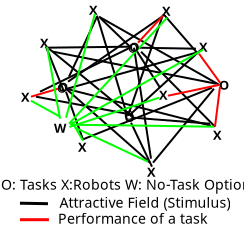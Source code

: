 <?xml version="1.0" encoding="UTF-8"?>
<dia:diagram xmlns:dia="http://www.lysator.liu.se/~alla/dia/">
  <dia:layer name="Background" visible="true" active="true">
    <dia:object type="Standard - Text" version="1" id="O0">
      <dia:attribute name="obj_pos">
        <dia:point val="9.2,10.45"/>
      </dia:attribute>
      <dia:attribute name="obj_bb">
        <dia:rectangle val="2.771,9.795;15.629,11.499"/>
      </dia:attribute>
      <dia:attribute name="text">
        <dia:composite type="text">
          <dia:attribute name="string">
            <dia:string>#O: Tasks X:Robots W: No-Task Option
#</dia:string>
          </dia:attribute>
          <dia:attribute name="font">
            <dia:font family="sans" style="0" name="Helvetica"/>
          </dia:attribute>
          <dia:attribute name="height">
            <dia:real val="0.882"/>
          </dia:attribute>
          <dia:attribute name="pos">
            <dia:point val="9.2,10.45"/>
          </dia:attribute>
          <dia:attribute name="color">
            <dia:color val="#000000"/>
          </dia:attribute>
          <dia:attribute name="alignment">
            <dia:enum val="1"/>
          </dia:attribute>
        </dia:composite>
      </dia:attribute>
      <dia:attribute name="valign">
        <dia:enum val="3"/>
      </dia:attribute>
    </dia:object>
    <dia:object type="Standard - Text" version="1" id="O1">
      <dia:attribute name="obj_pos">
        <dia:point val="7.6,12.55"/>
      </dia:attribute>
      <dia:attribute name="obj_bb">
        <dia:rectangle val="7.6,11.955;7.6,12.703"/>
      </dia:attribute>
      <dia:attribute name="text">
        <dia:composite type="text">
          <dia:attribute name="string">
            <dia:string>##</dia:string>
          </dia:attribute>
          <dia:attribute name="font">
            <dia:font family="sans" style="0" name="Helvetica"/>
          </dia:attribute>
          <dia:attribute name="height">
            <dia:real val="0.8"/>
          </dia:attribute>
          <dia:attribute name="pos">
            <dia:point val="7.6,12.55"/>
          </dia:attribute>
          <dia:attribute name="color">
            <dia:color val="#000000"/>
          </dia:attribute>
          <dia:attribute name="alignment">
            <dia:enum val="0"/>
          </dia:attribute>
        </dia:composite>
      </dia:attribute>
      <dia:attribute name="valign">
        <dia:enum val="3"/>
      </dia:attribute>
    </dia:object>
    <dia:object type="Standard - Text" version="1" id="O2">
      <dia:attribute name="obj_pos">
        <dia:point val="8,12.6"/>
      </dia:attribute>
      <dia:attribute name="obj_bb">
        <dia:rectangle val="8,12.005;8,12.752"/>
      </dia:attribute>
      <dia:attribute name="text">
        <dia:composite type="text">
          <dia:attribute name="string">
            <dia:string>##</dia:string>
          </dia:attribute>
          <dia:attribute name="font">
            <dia:font family="sans" style="0" name="Helvetica"/>
          </dia:attribute>
          <dia:attribute name="height">
            <dia:real val="0.8"/>
          </dia:attribute>
          <dia:attribute name="pos">
            <dia:point val="8,12.6"/>
          </dia:attribute>
          <dia:attribute name="color">
            <dia:color val="#000000"/>
          </dia:attribute>
          <dia:attribute name="alignment">
            <dia:enum val="0"/>
          </dia:attribute>
        </dia:composite>
      </dia:attribute>
      <dia:attribute name="valign">
        <dia:enum val="3"/>
      </dia:attribute>
    </dia:object>
    <dia:object type="Standard - Text" version="1" id="O3">
      <dia:attribute name="obj_pos">
        <dia:point val="11.2,1.75"/>
      </dia:attribute>
      <dia:attribute name="obj_bb">
        <dia:rectangle val="11.2,1.155;11.693,1.903"/>
      </dia:attribute>
      <dia:attribute name="text">
        <dia:composite type="text">
          <dia:attribute name="string">
            <dia:string>#X#</dia:string>
          </dia:attribute>
          <dia:attribute name="font">
            <dia:font family="sans" style="80" name="Helvetica-Bold"/>
          </dia:attribute>
          <dia:attribute name="height">
            <dia:real val="0.8"/>
          </dia:attribute>
          <dia:attribute name="pos">
            <dia:point val="11.2,1.75"/>
          </dia:attribute>
          <dia:attribute name="color">
            <dia:color val="#000000"/>
          </dia:attribute>
          <dia:attribute name="alignment">
            <dia:enum val="0"/>
          </dia:attribute>
        </dia:composite>
      </dia:attribute>
      <dia:attribute name="valign">
        <dia:enum val="3"/>
      </dia:attribute>
    </dia:object>
    <dia:object type="Standard - Text" version="1" id="O4">
      <dia:attribute name="obj_pos">
        <dia:point val="7.55,1.7"/>
      </dia:attribute>
      <dia:attribute name="obj_bb">
        <dia:rectangle val="7.55,1.105;8.043,1.853"/>
      </dia:attribute>
      <dia:attribute name="text">
        <dia:composite type="text">
          <dia:attribute name="string">
            <dia:string>#X#</dia:string>
          </dia:attribute>
          <dia:attribute name="font">
            <dia:font family="sans" style="80" name="Helvetica-Bold"/>
          </dia:attribute>
          <dia:attribute name="height">
            <dia:real val="0.8"/>
          </dia:attribute>
          <dia:attribute name="pos">
            <dia:point val="7.55,1.7"/>
          </dia:attribute>
          <dia:attribute name="color">
            <dia:color val="#000000"/>
          </dia:attribute>
          <dia:attribute name="alignment">
            <dia:enum val="0"/>
          </dia:attribute>
        </dia:composite>
      </dia:attribute>
      <dia:attribute name="valign">
        <dia:enum val="3"/>
      </dia:attribute>
    </dia:object>
    <dia:object type="Standard - Text" version="1" id="O5">
      <dia:attribute name="obj_pos">
        <dia:point val="4.15,6.05"/>
      </dia:attribute>
      <dia:attribute name="obj_bb">
        <dia:rectangle val="4.15,5.455;4.643,6.202"/>
      </dia:attribute>
      <dia:attribute name="text">
        <dia:composite type="text">
          <dia:attribute name="string">
            <dia:string>#X#</dia:string>
          </dia:attribute>
          <dia:attribute name="font">
            <dia:font family="sans" style="80" name="Helvetica-Bold"/>
          </dia:attribute>
          <dia:attribute name="height">
            <dia:real val="0.8"/>
          </dia:attribute>
          <dia:attribute name="pos">
            <dia:point val="4.15,6.05"/>
          </dia:attribute>
          <dia:attribute name="color">
            <dia:color val="#000000"/>
          </dia:attribute>
          <dia:attribute name="alignment">
            <dia:enum val="0"/>
          </dia:attribute>
        </dia:composite>
      </dia:attribute>
      <dia:attribute name="valign">
        <dia:enum val="3"/>
      </dia:attribute>
    </dia:object>
    <dia:object type="Standard - Text" version="1" id="O6">
      <dia:attribute name="obj_pos">
        <dia:point val="9.55,6.45"/>
      </dia:attribute>
      <dia:attribute name="obj_bb">
        <dia:rectangle val="9.55,5.855;9.55,6.603"/>
      </dia:attribute>
      <dia:attribute name="text">
        <dia:composite type="text">
          <dia:attribute name="string">
            <dia:string>##</dia:string>
          </dia:attribute>
          <dia:attribute name="font">
            <dia:font family="sans" style="0" name="Helvetica"/>
          </dia:attribute>
          <dia:attribute name="height">
            <dia:real val="0.8"/>
          </dia:attribute>
          <dia:attribute name="pos">
            <dia:point val="9.55,6.45"/>
          </dia:attribute>
          <dia:attribute name="color">
            <dia:color val="#000000"/>
          </dia:attribute>
          <dia:attribute name="alignment">
            <dia:enum val="0"/>
          </dia:attribute>
        </dia:composite>
      </dia:attribute>
      <dia:attribute name="valign">
        <dia:enum val="3"/>
      </dia:attribute>
    </dia:object>
    <dia:object type="Standard - Line" version="0" id="O7">
      <dia:attribute name="obj_pos">
        <dia:point val="7.95,1.75"/>
      </dia:attribute>
      <dia:attribute name="obj_bb">
        <dia:rectangle val="7.888,1.688;9.512,6.762"/>
      </dia:attribute>
      <dia:attribute name="conn_endpoints">
        <dia:point val="7.95,1.75"/>
        <dia:point val="9.45,6.7"/>
      </dia:attribute>
      <dia:attribute name="numcp">
        <dia:int val="1"/>
      </dia:attribute>
    </dia:object>
    <dia:object type="Standard - Line" version="0" id="O8">
      <dia:attribute name="obj_pos">
        <dia:point val="11.25,1.7"/>
      </dia:attribute>
      <dia:attribute name="obj_bb">
        <dia:rectangle val="9.436,1.636;11.314,6.814"/>
      </dia:attribute>
      <dia:attribute name="conn_endpoints">
        <dia:point val="11.25,1.7"/>
        <dia:point val="9.5,6.75"/>
      </dia:attribute>
      <dia:attribute name="numcp">
        <dia:int val="1"/>
      </dia:attribute>
    </dia:object>
    <dia:object type="Standard - Line" version="0" id="O9">
      <dia:attribute name="obj_pos">
        <dia:point val="5.4,3.35"/>
      </dia:attribute>
      <dia:attribute name="obj_bb">
        <dia:rectangle val="5.349,3.249;9.601,3.401"/>
      </dia:attribute>
      <dia:attribute name="conn_endpoints">
        <dia:point val="5.4,3.35"/>
        <dia:point val="9.55,3.3"/>
      </dia:attribute>
      <dia:attribute name="numcp">
        <dia:int val="1"/>
      </dia:attribute>
    </dia:object>
    <dia:object type="Standard - Text" version="1" id="O10">
      <dia:attribute name="obj_pos">
        <dia:point val="9.5,3.6"/>
      </dia:attribute>
      <dia:attribute name="obj_bb">
        <dia:rectangle val="9.5,3.005;10.005,3.752"/>
      </dia:attribute>
      <dia:attribute name="text">
        <dia:composite type="text">
          <dia:attribute name="string">
            <dia:string>#O#</dia:string>
          </dia:attribute>
          <dia:attribute name="font">
            <dia:font family="sans" style="0" name="Helvetica"/>
          </dia:attribute>
          <dia:attribute name="height">
            <dia:real val="0.8"/>
          </dia:attribute>
          <dia:attribute name="pos">
            <dia:point val="9.5,3.6"/>
          </dia:attribute>
          <dia:attribute name="color">
            <dia:color val="#000000"/>
          </dia:attribute>
          <dia:attribute name="alignment">
            <dia:enum val="0"/>
          </dia:attribute>
        </dia:composite>
      </dia:attribute>
      <dia:attribute name="valign">
        <dia:enum val="3"/>
      </dia:attribute>
    </dia:object>
    <dia:object type="Standard - Text" version="1" id="O11">
      <dia:attribute name="obj_pos">
        <dia:point val="9.3,6.95"/>
      </dia:attribute>
      <dia:attribute name="obj_bb">
        <dia:rectangle val="9.3,6.355;9.805,7.103"/>
      </dia:attribute>
      <dia:attribute name="text">
        <dia:composite type="text">
          <dia:attribute name="string">
            <dia:string>#O#</dia:string>
          </dia:attribute>
          <dia:attribute name="font">
            <dia:font family="sans" style="0" name="Helvetica"/>
          </dia:attribute>
          <dia:attribute name="height">
            <dia:real val="0.8"/>
          </dia:attribute>
          <dia:attribute name="pos">
            <dia:point val="9.3,6.95"/>
          </dia:attribute>
          <dia:attribute name="color">
            <dia:color val="#000000"/>
          </dia:attribute>
          <dia:attribute name="alignment">
            <dia:enum val="0"/>
          </dia:attribute>
        </dia:composite>
      </dia:attribute>
      <dia:attribute name="valign">
        <dia:enum val="3"/>
      </dia:attribute>
    </dia:object>
    <dia:object type="Standard - Text" version="1" id="O12">
      <dia:attribute name="obj_pos">
        <dia:point val="5.95,5.6"/>
      </dia:attribute>
      <dia:attribute name="obj_bb">
        <dia:rectangle val="5.95,5.005;6.455,5.753"/>
      </dia:attribute>
      <dia:attribute name="text">
        <dia:composite type="text">
          <dia:attribute name="string">
            <dia:string>#O#</dia:string>
          </dia:attribute>
          <dia:attribute name="font">
            <dia:font family="sans" style="0" name="Helvetica"/>
          </dia:attribute>
          <dia:attribute name="height">
            <dia:real val="0.8"/>
          </dia:attribute>
          <dia:attribute name="pos">
            <dia:point val="5.95,5.6"/>
          </dia:attribute>
          <dia:attribute name="color">
            <dia:color val="#000000"/>
          </dia:attribute>
          <dia:attribute name="alignment">
            <dia:enum val="0"/>
          </dia:attribute>
        </dia:composite>
      </dia:attribute>
      <dia:attribute name="valign">
        <dia:enum val="3"/>
      </dia:attribute>
    </dia:object>
    <dia:object type="Standard - Line" version="0" id="O13">
      <dia:attribute name="obj_pos">
        <dia:point val="5.4,3.3"/>
      </dia:attribute>
      <dia:attribute name="obj_bb">
        <dia:rectangle val="5.335,3.235;6.365,5.615"/>
      </dia:attribute>
      <dia:attribute name="conn_endpoints">
        <dia:point val="5.4,3.3"/>
        <dia:point val="6.3,5.55"/>
      </dia:attribute>
      <dia:attribute name="numcp">
        <dia:int val="1"/>
      </dia:attribute>
    </dia:object>
    <dia:object type="Standard - Text" version="1" id="O14">
      <dia:attribute name="obj_pos">
        <dia:point val="5.1,3.35"/>
      </dia:attribute>
      <dia:attribute name="obj_bb">
        <dia:rectangle val="5.1,2.755;5.593,3.502"/>
      </dia:attribute>
      <dia:attribute name="text">
        <dia:composite type="text">
          <dia:attribute name="string">
            <dia:string>#X#</dia:string>
          </dia:attribute>
          <dia:attribute name="font">
            <dia:font family="sans" style="80" name="Helvetica-Bold"/>
          </dia:attribute>
          <dia:attribute name="height">
            <dia:real val="0.8"/>
          </dia:attribute>
          <dia:attribute name="pos">
            <dia:point val="5.1,3.35"/>
          </dia:attribute>
          <dia:attribute name="color">
            <dia:color val="#000000"/>
          </dia:attribute>
          <dia:attribute name="alignment">
            <dia:enum val="0"/>
          </dia:attribute>
        </dia:composite>
      </dia:attribute>
      <dia:attribute name="valign">
        <dia:enum val="3"/>
      </dia:attribute>
    </dia:object>
    <dia:object type="Standard - Text" version="1" id="O15">
      <dia:attribute name="obj_pos">
        <dia:point val="13.05,3.55"/>
      </dia:attribute>
      <dia:attribute name="obj_bb">
        <dia:rectangle val="13.05,2.955;13.543,3.703"/>
      </dia:attribute>
      <dia:attribute name="text">
        <dia:composite type="text">
          <dia:attribute name="string">
            <dia:string>#X#</dia:string>
          </dia:attribute>
          <dia:attribute name="font">
            <dia:font family="sans" style="80" name="Helvetica-Bold"/>
          </dia:attribute>
          <dia:attribute name="height">
            <dia:real val="0.8"/>
          </dia:attribute>
          <dia:attribute name="pos">
            <dia:point val="13.05,3.55"/>
          </dia:attribute>
          <dia:attribute name="color">
            <dia:color val="#000000"/>
          </dia:attribute>
          <dia:attribute name="alignment">
            <dia:enum val="0"/>
          </dia:attribute>
        </dia:composite>
      </dia:attribute>
      <dia:attribute name="valign">
        <dia:enum val="3"/>
      </dia:attribute>
    </dia:object>
    <dia:object type="Standard - Text" version="1" id="O16">
      <dia:attribute name="obj_pos">
        <dia:point val="14.05,5.458"/>
      </dia:attribute>
      <dia:attribute name="obj_bb">
        <dia:rectangle val="14.05,4.863;14.595,5.61"/>
      </dia:attribute>
      <dia:attribute name="text">
        <dia:composite type="text">
          <dia:attribute name="string">
            <dia:string>#O#</dia:string>
          </dia:attribute>
          <dia:attribute name="font">
            <dia:font family="sans" style="80" name="Helvetica-Bold"/>
          </dia:attribute>
          <dia:attribute name="height">
            <dia:real val="0.8"/>
          </dia:attribute>
          <dia:attribute name="pos">
            <dia:point val="14.05,5.458"/>
          </dia:attribute>
          <dia:attribute name="color">
            <dia:color val="#000000"/>
          </dia:attribute>
          <dia:attribute name="alignment">
            <dia:enum val="0"/>
          </dia:attribute>
        </dia:composite>
      </dia:attribute>
      <dia:attribute name="valign">
        <dia:enum val="3"/>
      </dia:attribute>
    </dia:object>
    <dia:object type="Standard - Text" version="1" id="O17">
      <dia:attribute name="obj_pos">
        <dia:point val="11.05,5.95"/>
      </dia:attribute>
      <dia:attribute name="obj_bb">
        <dia:rectangle val="11.05,5.355;11.543,6.103"/>
      </dia:attribute>
      <dia:attribute name="text">
        <dia:composite type="text">
          <dia:attribute name="string">
            <dia:string>#X#</dia:string>
          </dia:attribute>
          <dia:attribute name="font">
            <dia:font family="sans" style="80" name="Helvetica-Bold"/>
          </dia:attribute>
          <dia:attribute name="height">
            <dia:real val="0.8"/>
          </dia:attribute>
          <dia:attribute name="pos">
            <dia:point val="11.05,5.95"/>
          </dia:attribute>
          <dia:attribute name="color">
            <dia:color val="#000000"/>
          </dia:attribute>
          <dia:attribute name="alignment">
            <dia:enum val="0"/>
          </dia:attribute>
        </dia:composite>
      </dia:attribute>
      <dia:attribute name="valign">
        <dia:enum val="3"/>
      </dia:attribute>
    </dia:object>
    <dia:object type="Standard - Text" version="1" id="O18">
      <dia:attribute name="obj_pos">
        <dia:point val="10.45,9.8"/>
      </dia:attribute>
      <dia:attribute name="obj_bb">
        <dia:rectangle val="10.45,9.205;10.943,9.953"/>
      </dia:attribute>
      <dia:attribute name="text">
        <dia:composite type="text">
          <dia:attribute name="string">
            <dia:string>#X#</dia:string>
          </dia:attribute>
          <dia:attribute name="font">
            <dia:font family="sans" style="80" name="Helvetica-Bold"/>
          </dia:attribute>
          <dia:attribute name="height">
            <dia:real val="0.8"/>
          </dia:attribute>
          <dia:attribute name="pos">
            <dia:point val="10.45,9.8"/>
          </dia:attribute>
          <dia:attribute name="color">
            <dia:color val="#000000"/>
          </dia:attribute>
          <dia:attribute name="alignment">
            <dia:enum val="0"/>
          </dia:attribute>
        </dia:composite>
      </dia:attribute>
      <dia:attribute name="valign">
        <dia:enum val="3"/>
      </dia:attribute>
    </dia:object>
    <dia:object type="Standard - Text" version="1" id="O19">
      <dia:attribute name="obj_pos">
        <dia:point val="13.75,7.95"/>
      </dia:attribute>
      <dia:attribute name="obj_bb">
        <dia:rectangle val="13.75,7.355;14.242,8.102"/>
      </dia:attribute>
      <dia:attribute name="text">
        <dia:composite type="text">
          <dia:attribute name="string">
            <dia:string>#X#</dia:string>
          </dia:attribute>
          <dia:attribute name="font">
            <dia:font family="sans" style="80" name="Helvetica-Bold"/>
          </dia:attribute>
          <dia:attribute name="height">
            <dia:real val="0.8"/>
          </dia:attribute>
          <dia:attribute name="pos">
            <dia:point val="13.75,7.95"/>
          </dia:attribute>
          <dia:attribute name="color">
            <dia:color val="#000000"/>
          </dia:attribute>
          <dia:attribute name="alignment">
            <dia:enum val="0"/>
          </dia:attribute>
        </dia:composite>
      </dia:attribute>
      <dia:attribute name="valign">
        <dia:enum val="3"/>
      </dia:attribute>
    </dia:object>
    <dia:object type="Standard - Line" version="0" id="O20">
      <dia:attribute name="obj_pos">
        <dia:point val="6.4,5.55"/>
      </dia:attribute>
      <dia:attribute name="obj_bb">
        <dia:rectangle val="6.336,5.486;7.314,8.014"/>
      </dia:attribute>
      <dia:attribute name="conn_endpoints">
        <dia:point val="6.4,5.55"/>
        <dia:point val="7.25,7.95"/>
      </dia:attribute>
      <dia:attribute name="numcp">
        <dia:int val="1"/>
      </dia:attribute>
    </dia:object>
    <dia:object type="Standard - Line" version="0" id="O21">
      <dia:attribute name="obj_pos">
        <dia:point val="5.1,5.55"/>
      </dia:attribute>
      <dia:attribute name="obj_bb">
        <dia:rectangle val="5.033,3.283;9.667,5.617"/>
      </dia:attribute>
      <dia:attribute name="conn_endpoints">
        <dia:point val="5.1,5.55"/>
        <dia:point val="9.6,3.35"/>
      </dia:attribute>
      <dia:attribute name="numcp">
        <dia:int val="1"/>
      </dia:attribute>
    </dia:object>
    <dia:object type="Standard - Line" version="0" id="O22">
      <dia:attribute name="obj_pos">
        <dia:point val="13.15,3.45"/>
      </dia:attribute>
      <dia:attribute name="obj_bb">
        <dia:rectangle val="9.579,3.379;13.221,6.721"/>
      </dia:attribute>
      <dia:attribute name="conn_endpoints">
        <dia:point val="13.15,3.45"/>
        <dia:point val="9.65,6.65"/>
      </dia:attribute>
      <dia:attribute name="numcp">
        <dia:int val="1"/>
      </dia:attribute>
    </dia:object>
    <dia:object type="Standard - Line" version="0" id="O23">
      <dia:attribute name="obj_pos">
        <dia:point val="11.3,1.7"/>
      </dia:attribute>
      <dia:attribute name="obj_bb">
        <dia:rectangle val="11.229,1.629;13.021,3.671"/>
      </dia:attribute>
      <dia:attribute name="conn_endpoints">
        <dia:point val="11.3,1.7"/>
        <dia:point val="12.95,3.6"/>
      </dia:attribute>
      <dia:attribute name="numcp">
        <dia:int val="1"/>
      </dia:attribute>
    </dia:object>
    <dia:object type="Standard - Line" version="0" id="O24">
      <dia:attribute name="obj_pos">
        <dia:point val="10.15,3.55"/>
      </dia:attribute>
      <dia:attribute name="obj_bb">
        <dia:rectangle val="10.079,3.479;13.921,7.371"/>
      </dia:attribute>
      <dia:attribute name="conn_endpoints">
        <dia:point val="10.15,3.55"/>
        <dia:point val="13.85,7.3"/>
      </dia:attribute>
      <dia:attribute name="numcp">
        <dia:int val="1"/>
      </dia:attribute>
    </dia:object>
    <dia:object type="Standard - Line" version="0" id="O25">
      <dia:attribute name="obj_pos">
        <dia:point val="9.8,3.35"/>
      </dia:attribute>
      <dia:attribute name="obj_bb">
        <dia:rectangle val="9.743,3.293;10.707,8.957"/>
      </dia:attribute>
      <dia:attribute name="conn_endpoints">
        <dia:point val="9.8,3.35"/>
        <dia:point val="10.65,8.9"/>
      </dia:attribute>
      <dia:attribute name="numcp">
        <dia:int val="1"/>
      </dia:attribute>
    </dia:object>
    <dia:object type="Standard - Line" version="0" id="O26">
      <dia:attribute name="obj_pos">
        <dia:point val="8.05,1.8"/>
      </dia:attribute>
      <dia:attribute name="obj_bb">
        <dia:rectangle val="7.982,1.732;14.118,5.268"/>
      </dia:attribute>
      <dia:attribute name="conn_endpoints">
        <dia:point val="8.05,1.8"/>
        <dia:point val="14.05,5.2"/>
      </dia:attribute>
      <dia:attribute name="numcp">
        <dia:int val="1"/>
      </dia:attribute>
    </dia:object>
    <dia:object type="Standard - Line" version="0" id="O27">
      <dia:attribute name="obj_pos">
        <dia:point val="11.2,1.8"/>
      </dia:attribute>
      <dia:attribute name="obj_bb">
        <dia:rectangle val="6.43,1.73;11.27,5.12"/>
      </dia:attribute>
      <dia:attribute name="conn_endpoints">
        <dia:point val="11.2,1.8"/>
        <dia:point val="6.5,5.05"/>
      </dia:attribute>
      <dia:attribute name="numcp">
        <dia:int val="1"/>
      </dia:attribute>
    </dia:object>
    <dia:object type="Standard - Line" version="0" id="O28">
      <dia:attribute name="obj_pos">
        <dia:point val="7.95,1.8"/>
      </dia:attribute>
      <dia:attribute name="obj_bb">
        <dia:rectangle val="6.484,1.734;8.016,4.866"/>
      </dia:attribute>
      <dia:attribute name="conn_endpoints">
        <dia:point val="7.95,1.8"/>
        <dia:point val="6.55,4.8"/>
      </dia:attribute>
      <dia:attribute name="numcp">
        <dia:int val="1"/>
      </dia:attribute>
    </dia:object>
    <dia:object type="Standard - Line" version="0" id="O29">
      <dia:attribute name="obj_pos">
        <dia:point val="7.2,7.95"/>
      </dia:attribute>
      <dia:attribute name="obj_bb">
        <dia:rectangle val="7.135,5.285;13.765,8.015"/>
      </dia:attribute>
      <dia:attribute name="conn_endpoints">
        <dia:point val="7.2,7.95"/>
        <dia:point val="13.7,5.35"/>
      </dia:attribute>
      <dia:attribute name="numcp">
        <dia:int val="1"/>
      </dia:attribute>
    </dia:object>
    <dia:object type="Standard - Line" version="0" id="O30">
      <dia:attribute name="obj_pos">
        <dia:point val="10.75,9.1"/>
      </dia:attribute>
      <dia:attribute name="obj_bb">
        <dia:rectangle val="10.68,5.33;13.87,9.17"/>
      </dia:attribute>
      <dia:attribute name="conn_endpoints">
        <dia:point val="10.75,9.1"/>
        <dia:point val="13.8,5.4"/>
      </dia:attribute>
      <dia:attribute name="numcp">
        <dia:int val="1"/>
      </dia:attribute>
    </dia:object>
    <dia:object type="Standard - Line" version="0" id="O31">
      <dia:attribute name="obj_pos">
        <dia:point val="4.9,5.8"/>
      </dia:attribute>
      <dia:attribute name="obj_bb">
        <dia:rectangle val="4.842,5.742;9.758,6.758"/>
      </dia:attribute>
      <dia:attribute name="conn_endpoints">
        <dia:point val="4.9,5.8"/>
        <dia:point val="9.7,6.7"/>
      </dia:attribute>
      <dia:attribute name="numcp">
        <dia:int val="1"/>
      </dia:attribute>
    </dia:object>
    <dia:object type="Standard - Line" version="0" id="O32">
      <dia:attribute name="obj_pos">
        <dia:point val="9.75,6.85"/>
      </dia:attribute>
      <dia:attribute name="obj_bb">
        <dia:rectangle val="9.696,6.796;13.654,7.204"/>
      </dia:attribute>
      <dia:attribute name="conn_endpoints">
        <dia:point val="9.75,6.85"/>
        <dia:point val="13.6,7.15"/>
      </dia:attribute>
      <dia:attribute name="numcp">
        <dia:int val="1"/>
      </dia:attribute>
    </dia:object>
    <dia:object type="Standard - Line" version="0" id="O33">
      <dia:attribute name="obj_pos">
        <dia:point val="10,3.35"/>
      </dia:attribute>
      <dia:attribute name="obj_bb">
        <dia:rectangle val="9.949,3.299;12.951,3.451"/>
      </dia:attribute>
      <dia:attribute name="conn_endpoints">
        <dia:point val="10,3.35"/>
        <dia:point val="12.9,3.4"/>
      </dia:attribute>
      <dia:attribute name="numcp">
        <dia:int val="1"/>
      </dia:attribute>
    </dia:object>
    <dia:object type="Standard - Line" version="0" id="O34">
      <dia:attribute name="obj_pos">
        <dia:point val="8.1,1.85"/>
      </dia:attribute>
      <dia:attribute name="obj_bb">
        <dia:rectangle val="8.029,1.779;9.671,3.371"/>
      </dia:attribute>
      <dia:attribute name="conn_endpoints">
        <dia:point val="8.1,1.85"/>
        <dia:point val="9.6,3.3"/>
      </dia:attribute>
      <dia:attribute name="numcp">
        <dia:int val="1"/>
      </dia:attribute>
    </dia:object>
    <dia:object type="Standard - Line" version="0" id="O35">
      <dia:attribute name="obj_pos">
        <dia:point val="5.55,3.4"/>
      </dia:attribute>
      <dia:attribute name="obj_bb">
        <dia:rectangle val="5.48,3.33;9.77,6.87"/>
      </dia:attribute>
      <dia:attribute name="conn_endpoints">
        <dia:point val="5.55,3.4"/>
        <dia:point val="9.7,6.8"/>
      </dia:attribute>
      <dia:attribute name="numcp">
        <dia:int val="1"/>
      </dia:attribute>
    </dia:object>
    <dia:object type="Standard - Line" version="0" id="O36">
      <dia:attribute name="obj_pos">
        <dia:point val="5.75,3.55"/>
      </dia:attribute>
      <dia:attribute name="obj_bb">
        <dia:rectangle val="5.691,3.491;13.959,5.209"/>
      </dia:attribute>
      <dia:attribute name="conn_endpoints">
        <dia:point val="5.75,3.55"/>
        <dia:point val="13.9,5.15"/>
      </dia:attribute>
      <dia:attribute name="numcp">
        <dia:int val="1"/>
      </dia:attribute>
    </dia:object>
    <dia:object type="Standard - Line" version="0" id="O37">
      <dia:attribute name="obj_pos">
        <dia:point val="13.65,7.25"/>
      </dia:attribute>
      <dia:attribute name="obj_bb">
        <dia:rectangle val="6.339,5.339;13.711,7.311"/>
      </dia:attribute>
      <dia:attribute name="conn_endpoints">
        <dia:point val="13.65,7.25"/>
        <dia:point val="6.4,5.4"/>
      </dia:attribute>
      <dia:attribute name="numcp">
        <dia:int val="1"/>
      </dia:attribute>
    </dia:object>
    <dia:object type="Standard - Line" version="0" id="O38">
      <dia:attribute name="obj_pos">
        <dia:point val="6.45,5.4"/>
      </dia:attribute>
      <dia:attribute name="obj_bb">
        <dia:rectangle val="6.388,3.538;12.962,5.462"/>
      </dia:attribute>
      <dia:attribute name="conn_endpoints">
        <dia:point val="6.45,5.4"/>
        <dia:point val="12.9,3.6"/>
      </dia:attribute>
      <dia:attribute name="numcp">
        <dia:int val="1"/>
      </dia:attribute>
    </dia:object>
    <dia:object type="Standard - Line" version="0" id="O39">
      <dia:attribute name="obj_pos">
        <dia:point val="6.4,5.4"/>
      </dia:attribute>
      <dia:attribute name="obj_bb">
        <dia:rectangle val="6.329,5.329;10.671,9.171"/>
      </dia:attribute>
      <dia:attribute name="conn_endpoints">
        <dia:point val="6.4,5.4"/>
        <dia:point val="10.6,9.1"/>
      </dia:attribute>
      <dia:attribute name="numcp">
        <dia:int val="1"/>
      </dia:attribute>
    </dia:object>
    <dia:object type="Standard - Line" version="0" id="O40">
      <dia:attribute name="obj_pos">
        <dia:point val="9.65,7.1"/>
      </dia:attribute>
      <dia:attribute name="obj_bb">
        <dia:rectangle val="9.583,7.033;10.767,9.367"/>
      </dia:attribute>
      <dia:attribute name="conn_endpoints">
        <dia:point val="9.65,7.1"/>
        <dia:point val="10.7,9.3"/>
      </dia:attribute>
      <dia:attribute name="numcp">
        <dia:int val="1"/>
      </dia:attribute>
    </dia:object>
    <dia:object type="Standard - Line" version="0" id="O41">
      <dia:attribute name="obj_pos">
        <dia:point val="9.9,3.45"/>
      </dia:attribute>
      <dia:attribute name="obj_bb">
        <dia:rectangle val="9.831,3.381;11.169,5.419"/>
      </dia:attribute>
      <dia:attribute name="conn_endpoints">
        <dia:point val="9.9,3.45"/>
        <dia:point val="11.1,5.35"/>
      </dia:attribute>
      <dia:attribute name="numcp">
        <dia:int val="1"/>
      </dia:attribute>
    </dia:object>
    <dia:object type="Standard - Line" version="0" id="O42">
      <dia:attribute name="obj_pos">
        <dia:point val="14.1,5.1"/>
      </dia:attribute>
      <dia:attribute name="obj_bb">
        <dia:rectangle val="12.98,3.58;14.17,5.17"/>
      </dia:attribute>
      <dia:attribute name="conn_endpoints">
        <dia:point val="14.1,5.1"/>
        <dia:point val="13.05,3.65"/>
      </dia:attribute>
      <dia:attribute name="numcp">
        <dia:int val="1"/>
      </dia:attribute>
      <dia:attribute name="line_color">
        <dia:color val="#ff0000"/>
      </dia:attribute>
    </dia:object>
    <dia:object type="Standard - Line" version="0" id="O43">
      <dia:attribute name="obj_pos">
        <dia:point val="11.5,5.75"/>
      </dia:attribute>
      <dia:attribute name="obj_bb">
        <dia:rectangle val="11.441,5.141;14.159,5.809"/>
      </dia:attribute>
      <dia:attribute name="conn_endpoints">
        <dia:point val="11.5,5.75"/>
        <dia:point val="14.1,5.2"/>
      </dia:attribute>
      <dia:attribute name="numcp">
        <dia:int val="1"/>
      </dia:attribute>
      <dia:attribute name="line_color">
        <dia:color val="#ff0000"/>
      </dia:attribute>
    </dia:object>
    <dia:object type="Standard - Line" version="0" id="O44">
      <dia:attribute name="obj_pos">
        <dia:point val="13.85,7.3"/>
      </dia:attribute>
      <dia:attribute name="obj_bb">
        <dia:rectangle val="13.794,5.244;14.156,7.356"/>
      </dia:attribute>
      <dia:attribute name="conn_endpoints">
        <dia:point val="13.85,7.3"/>
        <dia:point val="14.1,5.3"/>
      </dia:attribute>
      <dia:attribute name="numcp">
        <dia:int val="1"/>
      </dia:attribute>
      <dia:attribute name="line_color">
        <dia:color val="#ff0000"/>
      </dia:attribute>
    </dia:object>
    <dia:object type="Standard - Line" version="0" id="O45">
      <dia:attribute name="obj_pos">
        <dia:point val="10,3.1"/>
      </dia:attribute>
      <dia:attribute name="obj_bb">
        <dia:rectangle val="9.929,1.679;11.321,3.171"/>
      </dia:attribute>
      <dia:attribute name="conn_endpoints">
        <dia:point val="10,3.1"/>
        <dia:point val="11.25,1.75"/>
      </dia:attribute>
      <dia:attribute name="numcp">
        <dia:int val="1"/>
      </dia:attribute>
      <dia:attribute name="line_color">
        <dia:color val="#ff0000"/>
      </dia:attribute>
    </dia:object>
    <dia:object type="Standard - Line" version="0" id="O46">
      <dia:attribute name="obj_pos">
        <dia:point val="4.65,5.8"/>
      </dia:attribute>
      <dia:attribute name="obj_bb">
        <dia:rectangle val="4.588,5.338;6.062,5.862"/>
      </dia:attribute>
      <dia:attribute name="conn_endpoints">
        <dia:point val="4.65,5.8"/>
        <dia:point val="6,5.4"/>
      </dia:attribute>
      <dia:attribute name="numcp">
        <dia:int val="1"/>
      </dia:attribute>
      <dia:attribute name="line_color">
        <dia:color val="#ff0000"/>
      </dia:attribute>
    </dia:object>
    <dia:object type="Standard - Text" version="1" id="O47">
      <dia:attribute name="obj_pos">
        <dia:point val="7,8.55"/>
      </dia:attribute>
      <dia:attribute name="obj_bb">
        <dia:rectangle val="7,7.955;7.492,8.703"/>
      </dia:attribute>
      <dia:attribute name="text">
        <dia:composite type="text">
          <dia:attribute name="string">
            <dia:string>#X#</dia:string>
          </dia:attribute>
          <dia:attribute name="font">
            <dia:font family="sans" style="80" name="Helvetica-Bold"/>
          </dia:attribute>
          <dia:attribute name="height">
            <dia:real val="0.8"/>
          </dia:attribute>
          <dia:attribute name="pos">
            <dia:point val="7,8.55"/>
          </dia:attribute>
          <dia:attribute name="color">
            <dia:color val="#000000"/>
          </dia:attribute>
          <dia:attribute name="alignment">
            <dia:enum val="0"/>
          </dia:attribute>
        </dia:composite>
      </dia:attribute>
      <dia:attribute name="valign">
        <dia:enum val="3"/>
      </dia:attribute>
    </dia:object>
    <dia:object type="Standard - Text" version="1" id="O48">
      <dia:attribute name="obj_pos">
        <dia:point val="5.8,7.6"/>
      </dia:attribute>
      <dia:attribute name="obj_bb">
        <dia:rectangle val="5.8,7.005;6.505,7.753"/>
      </dia:attribute>
      <dia:attribute name="text">
        <dia:composite type="text">
          <dia:attribute name="string">
            <dia:string>#W#</dia:string>
          </dia:attribute>
          <dia:attribute name="font">
            <dia:font family="sans" style="80" name="Helvetica-Bold"/>
          </dia:attribute>
          <dia:attribute name="height">
            <dia:real val="0.8"/>
          </dia:attribute>
          <dia:attribute name="pos">
            <dia:point val="5.8,7.6"/>
          </dia:attribute>
          <dia:attribute name="color">
            <dia:color val="#000000"/>
          </dia:attribute>
          <dia:attribute name="alignment">
            <dia:enum val="0"/>
          </dia:attribute>
        </dia:composite>
      </dia:attribute>
      <dia:attribute name="valign">
        <dia:enum val="3"/>
      </dia:attribute>
    </dia:object>
    <dia:group>
      <dia:object type="Standard - Line" version="0" id="O49">
        <dia:attribute name="obj_pos">
          <dia:point val="4.098,11.125"/>
        </dia:attribute>
        <dia:attribute name="obj_bb">
          <dia:rectangle val="4.021,11.049;5.574,11.226"/>
        </dia:attribute>
        <dia:attribute name="conn_endpoints">
          <dia:point val="4.098,11.125"/>
          <dia:point val="5.498,11.15"/>
        </dia:attribute>
        <dia:attribute name="numcp">
          <dia:int val="1"/>
        </dia:attribute>
        <dia:attribute name="line_width">
          <dia:real val="0.15"/>
        </dia:attribute>
      </dia:object>
      <dia:object type="Standard - Text" version="1" id="O50">
        <dia:attribute name="obj_pos">
          <dia:point val="6.071,11.35"/>
        </dia:attribute>
        <dia:attribute name="obj_bb">
          <dia:rectangle val="6.071,10.695;15.221,11.518"/>
        </dia:attribute>
        <dia:attribute name="text">
          <dia:composite type="text">
            <dia:attribute name="string">
              <dia:string>#Attractive Field (Stimulus)#</dia:string>
            </dia:attribute>
            <dia:attribute name="font">
              <dia:font family="sans" style="0" name="Helvetica"/>
            </dia:attribute>
            <dia:attribute name="height">
              <dia:real val="0.882"/>
            </dia:attribute>
            <dia:attribute name="pos">
              <dia:point val="6.071,11.35"/>
            </dia:attribute>
            <dia:attribute name="color">
              <dia:color val="#000000"/>
            </dia:attribute>
            <dia:attribute name="alignment">
              <dia:enum val="0"/>
            </dia:attribute>
          </dia:composite>
        </dia:attribute>
        <dia:attribute name="valign">
          <dia:enum val="3"/>
        </dia:attribute>
      </dia:object>
    </dia:group>
    <dia:group>
      <dia:object type="Standard - Line" version="0" id="O51">
        <dia:attribute name="obj_pos">
          <dia:point val="4.096,11.95"/>
        </dia:attribute>
        <dia:attribute name="obj_bb">
          <dia:rectangle val="4.021,11.875;5.621,12.025"/>
        </dia:attribute>
        <dia:attribute name="conn_endpoints">
          <dia:point val="4.096,11.95"/>
          <dia:point val="5.546,11.95"/>
        </dia:attribute>
        <dia:attribute name="numcp">
          <dia:int val="1"/>
        </dia:attribute>
        <dia:attribute name="line_color">
          <dia:color val="#ff0000"/>
        </dia:attribute>
        <dia:attribute name="line_width">
          <dia:real val="0.15"/>
        </dia:attribute>
      </dia:object>
      <dia:object type="Standard - Text" version="1" id="O52">
        <dia:attribute name="obj_pos">
          <dia:point val="5.999,12.15"/>
        </dia:attribute>
        <dia:attribute name="obj_bb">
          <dia:rectangle val="5.999,11.495;13.744,12.318"/>
        </dia:attribute>
        <dia:attribute name="text">
          <dia:composite type="text">
            <dia:attribute name="string">
              <dia:string>#Performance of a task#</dia:string>
            </dia:attribute>
            <dia:attribute name="font">
              <dia:font family="sans" style="0" name="Helvetica"/>
            </dia:attribute>
            <dia:attribute name="height">
              <dia:real val="0.882"/>
            </dia:attribute>
            <dia:attribute name="pos">
              <dia:point val="5.999,12.15"/>
            </dia:attribute>
            <dia:attribute name="color">
              <dia:color val="#000000"/>
            </dia:attribute>
            <dia:attribute name="alignment">
              <dia:enum val="0"/>
            </dia:attribute>
          </dia:composite>
        </dia:attribute>
        <dia:attribute name="valign">
          <dia:enum val="3"/>
        </dia:attribute>
      </dia:object>
    </dia:group>
    <dia:object type="Standard - Line" version="0" id="O53">
      <dia:attribute name="obj_pos">
        <dia:point val="6.1,6.8"/>
      </dia:attribute>
      <dia:attribute name="obj_bb">
        <dia:rectangle val="4.582,5.932;6.168,6.868"/>
      </dia:attribute>
      <dia:attribute name="conn_endpoints">
        <dia:point val="6.1,6.8"/>
        <dia:point val="4.65,6"/>
      </dia:attribute>
      <dia:attribute name="numcp">
        <dia:int val="1"/>
      </dia:attribute>
      <dia:attribute name="line_color">
        <dia:color val="#00ff00"/>
      </dia:attribute>
    </dia:object>
    <dia:object type="Standard - Line" version="0" id="O54">
      <dia:attribute name="obj_pos">
        <dia:point val="6.1,6.9"/>
      </dia:attribute>
      <dia:attribute name="obj_bb">
        <dia:rectangle val="5.392,3.242;6.158,6.958"/>
      </dia:attribute>
      <dia:attribute name="conn_endpoints">
        <dia:point val="6.1,6.9"/>
        <dia:point val="5.45,3.3"/>
      </dia:attribute>
      <dia:attribute name="numcp">
        <dia:int val="1"/>
      </dia:attribute>
      <dia:attribute name="line_color">
        <dia:color val="#00ff00"/>
      </dia:attribute>
    </dia:object>
    <dia:object type="Standard - Line" version="0" id="O55">
      <dia:attribute name="obj_pos">
        <dia:point val="6.4,6.85"/>
      </dia:attribute>
      <dia:attribute name="obj_bb">
        <dia:rectangle val="6.338,1.588;7.912,6.912"/>
      </dia:attribute>
      <dia:attribute name="conn_endpoints">
        <dia:point val="6.4,6.85"/>
        <dia:point val="7.85,1.65"/>
      </dia:attribute>
      <dia:attribute name="numcp">
        <dia:int val="1"/>
      </dia:attribute>
      <dia:attribute name="line_color">
        <dia:color val="#00ff00"/>
      </dia:attribute>
    </dia:object>
    <dia:object type="Standard - Line" version="0" id="O56">
      <dia:attribute name="obj_pos">
        <dia:point val="7.25,8"/>
      </dia:attribute>
      <dia:attribute name="obj_bb">
        <dia:rectangle val="6.632,6.982;7.318,8.068"/>
      </dia:attribute>
      <dia:attribute name="conn_endpoints">
        <dia:point val="7.25,8"/>
        <dia:point val="6.7,7.05"/>
      </dia:attribute>
      <dia:attribute name="numcp">
        <dia:int val="1"/>
      </dia:attribute>
      <dia:attribute name="line_color">
        <dia:color val="#00ff00"/>
      </dia:attribute>
    </dia:object>
    <dia:object type="Standard - Line" version="0" id="O57">
      <dia:attribute name="obj_pos">
        <dia:point val="13.8,7.3"/>
      </dia:attribute>
      <dia:attribute name="obj_bb">
        <dia:rectangle val="6.599,7.149;13.851,7.351"/>
      </dia:attribute>
      <dia:attribute name="conn_endpoints">
        <dia:point val="13.8,7.3"/>
        <dia:point val="6.65,7.2"/>
      </dia:attribute>
      <dia:attribute name="numcp">
        <dia:int val="1"/>
      </dia:attribute>
      <dia:attribute name="line_color">
        <dia:color val="#00ff00"/>
      </dia:attribute>
    </dia:object>
    <dia:object type="Standard - Line" version="0" id="O58">
      <dia:attribute name="obj_pos">
        <dia:point val="10.5,9.05"/>
      </dia:attribute>
      <dia:attribute name="obj_bb">
        <dia:rectangle val="6.784,7.284;10.566,9.116"/>
      </dia:attribute>
      <dia:attribute name="conn_endpoints">
        <dia:point val="10.5,9.05"/>
        <dia:point val="6.85,7.35"/>
      </dia:attribute>
      <dia:attribute name="numcp">
        <dia:int val="1"/>
      </dia:attribute>
      <dia:attribute name="line_color">
        <dia:color val="#00ff00"/>
      </dia:attribute>
    </dia:object>
    <dia:object type="Standard - Line" version="0" id="O59">
      <dia:attribute name="obj_pos">
        <dia:point val="11.45,1.85"/>
      </dia:attribute>
      <dia:attribute name="obj_bb">
        <dia:rectangle val="6.479,1.779;11.521,7.221"/>
      </dia:attribute>
      <dia:attribute name="conn_endpoints">
        <dia:point val="11.45,1.85"/>
        <dia:point val="6.55,7.15"/>
      </dia:attribute>
      <dia:attribute name="numcp">
        <dia:int val="1"/>
      </dia:attribute>
      <dia:attribute name="line_color">
        <dia:color val="#00ff00"/>
      </dia:attribute>
    </dia:object>
    <dia:object type="Standard - Line" version="0" id="O60">
      <dia:attribute name="obj_pos">
        <dia:point val="6.6,7.2"/>
      </dia:attribute>
      <dia:attribute name="obj_bb">
        <dia:rectangle val="6.532,3.382;13.318,7.268"/>
      </dia:attribute>
      <dia:attribute name="conn_endpoints">
        <dia:point val="6.6,7.2"/>
        <dia:point val="13.25,3.45"/>
      </dia:attribute>
      <dia:attribute name="numcp">
        <dia:int val="1"/>
      </dia:attribute>
      <dia:attribute name="line_color">
        <dia:color val="#00ff00"/>
      </dia:attribute>
    </dia:object>
    <dia:object type="Standard - Text" version="1" id="O61">
      <dia:attribute name="obj_pos">
        <dia:point val="6,5.55"/>
      </dia:attribute>
      <dia:attribute name="obj_bb">
        <dia:rectangle val="6,4.955;6.545,5.702"/>
      </dia:attribute>
      <dia:attribute name="text">
        <dia:composite type="text">
          <dia:attribute name="string">
            <dia:string>#O#</dia:string>
          </dia:attribute>
          <dia:attribute name="font">
            <dia:font family="sans" style="80" name="Helvetica-Bold"/>
          </dia:attribute>
          <dia:attribute name="height">
            <dia:real val="0.8"/>
          </dia:attribute>
          <dia:attribute name="pos">
            <dia:point val="6,5.55"/>
          </dia:attribute>
          <dia:attribute name="color">
            <dia:color val="#000000"/>
          </dia:attribute>
          <dia:attribute name="alignment">
            <dia:enum val="0"/>
          </dia:attribute>
        </dia:composite>
      </dia:attribute>
      <dia:attribute name="valign">
        <dia:enum val="3"/>
      </dia:attribute>
    </dia:object>
    <dia:object type="Standard - Text" version="1" id="O62">
      <dia:attribute name="obj_pos">
        <dia:point val="9.565,3.555"/>
      </dia:attribute>
      <dia:attribute name="obj_bb">
        <dia:rectangle val="9.565,2.96;10.11,3.708"/>
      </dia:attribute>
      <dia:attribute name="text">
        <dia:composite type="text">
          <dia:attribute name="string">
            <dia:string>#O#</dia:string>
          </dia:attribute>
          <dia:attribute name="font">
            <dia:font family="sans" style="80" name="Helvetica-Bold"/>
          </dia:attribute>
          <dia:attribute name="height">
            <dia:real val="0.8"/>
          </dia:attribute>
          <dia:attribute name="pos">
            <dia:point val="9.565,3.555"/>
          </dia:attribute>
          <dia:attribute name="color">
            <dia:color val="#000000"/>
          </dia:attribute>
          <dia:attribute name="alignment">
            <dia:enum val="0"/>
          </dia:attribute>
        </dia:composite>
      </dia:attribute>
      <dia:attribute name="valign">
        <dia:enum val="3"/>
      </dia:attribute>
    </dia:object>
    <dia:object type="Standard - Text" version="1" id="O63">
      <dia:attribute name="obj_pos">
        <dia:point val="9.33,7.065"/>
      </dia:attribute>
      <dia:attribute name="obj_bb">
        <dia:rectangle val="9.33,6.47;9.875,7.218"/>
      </dia:attribute>
      <dia:attribute name="text">
        <dia:composite type="text">
          <dia:attribute name="string">
            <dia:string>#O#</dia:string>
          </dia:attribute>
          <dia:attribute name="font">
            <dia:font family="sans" style="80" name="Helvetica-Bold"/>
          </dia:attribute>
          <dia:attribute name="height">
            <dia:real val="0.8"/>
          </dia:attribute>
          <dia:attribute name="pos">
            <dia:point val="9.33,7.065"/>
          </dia:attribute>
          <dia:attribute name="color">
            <dia:color val="#000000"/>
          </dia:attribute>
          <dia:attribute name="alignment">
            <dia:enum val="0"/>
          </dia:attribute>
        </dia:composite>
      </dia:attribute>
      <dia:attribute name="valign">
        <dia:enum val="3"/>
      </dia:attribute>
    </dia:object>
    <dia:object type="Standard - Line" version="0" id="O64">
      <dia:attribute name="obj_pos">
        <dia:point val="6.568,7.313"/>
      </dia:attribute>
      <dia:attribute name="obj_bb">
        <dia:rectangle val="6.505,5.787;11.113,7.376"/>
      </dia:attribute>
      <dia:attribute name="conn_endpoints">
        <dia:point val="6.568,7.313"/>
        <dia:point val="11.05,5.85"/>
      </dia:attribute>
      <dia:attribute name="numcp">
        <dia:int val="1"/>
      </dia:attribute>
      <dia:attribute name="line_color">
        <dia:color val="#00ff00"/>
      </dia:attribute>
    </dia:object>
  </dia:layer>
</dia:diagram>
